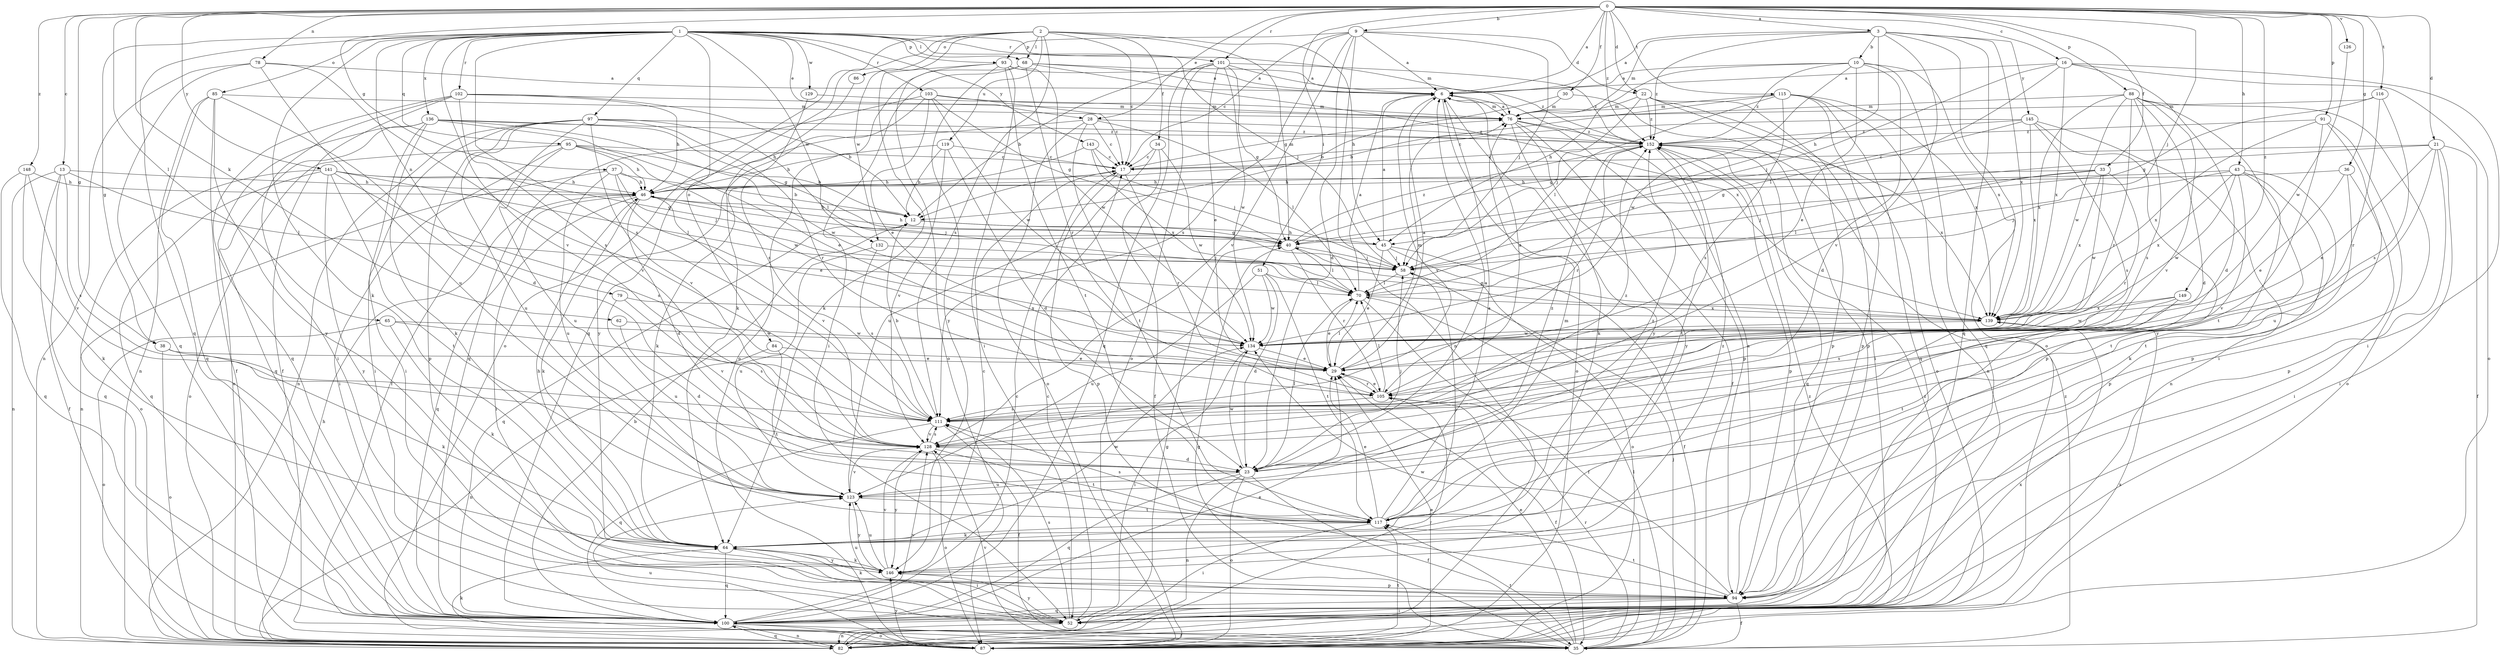 strict digraph  {
0;
1;
2;
3;
6;
9;
10;
12;
13;
16;
17;
21;
22;
23;
28;
29;
30;
33;
34;
35;
36;
37;
38;
40;
43;
45;
46;
51;
52;
58;
62;
64;
65;
68;
70;
76;
78;
79;
82;
84;
85;
86;
87;
88;
91;
93;
94;
95;
97;
100;
101;
102;
103;
105;
111;
115;
116;
117;
119;
123;
126;
128;
129;
132;
134;
136;
139;
141;
143;
145;
146;
148;
149;
152;
0 -> 3  [label=a];
0 -> 6  [label=a];
0 -> 9  [label=b];
0 -> 13  [label=c];
0 -> 16  [label=c];
0 -> 21  [label=d];
0 -> 22  [label=d];
0 -> 28  [label=e];
0 -> 30  [label=f];
0 -> 33  [label=f];
0 -> 36  [label=g];
0 -> 37  [label=g];
0 -> 38  [label=g];
0 -> 43  [label=h];
0 -> 51  [label=i];
0 -> 58  [label=j];
0 -> 62  [label=k];
0 -> 65  [label=l];
0 -> 78  [label=n];
0 -> 88  [label=p];
0 -> 91  [label=p];
0 -> 101  [label=r];
0 -> 115  [label=t];
0 -> 116  [label=t];
0 -> 126  [label=v];
0 -> 141  [label=y];
0 -> 148  [label=z];
0 -> 149  [label=z];
0 -> 152  [label=z];
1 -> 28  [label=e];
1 -> 38  [label=g];
1 -> 58  [label=j];
1 -> 64  [label=k];
1 -> 68  [label=l];
1 -> 76  [label=m];
1 -> 79  [label=n];
1 -> 84  [label=o];
1 -> 85  [label=o];
1 -> 93  [label=p];
1 -> 95  [label=q];
1 -> 97  [label=q];
1 -> 100  [label=q];
1 -> 101  [label=r];
1 -> 102  [label=r];
1 -> 103  [label=r];
1 -> 111  [label=s];
1 -> 128  [label=v];
1 -> 129  [label=w];
1 -> 132  [label=w];
1 -> 136  [label=x];
1 -> 143  [label=y];
2 -> 17  [label=c];
2 -> 34  [label=f];
2 -> 40  [label=g];
2 -> 45  [label=h];
2 -> 68  [label=l];
2 -> 86  [label=o];
2 -> 87  [label=o];
2 -> 100  [label=q];
2 -> 111  [label=s];
2 -> 119  [label=u];
2 -> 132  [label=w];
3 -> 6  [label=a];
3 -> 10  [label=b];
3 -> 45  [label=h];
3 -> 76  [label=m];
3 -> 87  [label=o];
3 -> 100  [label=q];
3 -> 128  [label=v];
3 -> 139  [label=x];
3 -> 145  [label=y];
3 -> 152  [label=z];
6 -> 76  [label=m];
6 -> 87  [label=o];
6 -> 128  [label=v];
6 -> 146  [label=y];
9 -> 6  [label=a];
9 -> 17  [label=c];
9 -> 22  [label=d];
9 -> 23  [label=d];
9 -> 58  [label=j];
9 -> 82  [label=n];
9 -> 93  [label=p];
9 -> 111  [label=s];
9 -> 128  [label=v];
10 -> 6  [label=a];
10 -> 23  [label=d];
10 -> 29  [label=e];
10 -> 45  [label=h];
10 -> 100  [label=q];
10 -> 134  [label=w];
10 -> 139  [label=x];
10 -> 152  [label=z];
12 -> 40  [label=g];
12 -> 45  [label=h];
12 -> 100  [label=q];
13 -> 35  [label=f];
13 -> 46  [label=h];
13 -> 70  [label=l];
13 -> 82  [label=n];
13 -> 100  [label=q];
13 -> 111  [label=s];
16 -> 6  [label=a];
16 -> 23  [label=d];
16 -> 52  [label=i];
16 -> 58  [label=j];
16 -> 70  [label=l];
16 -> 87  [label=o];
16 -> 139  [label=x];
17 -> 46  [label=h];
17 -> 76  [label=m];
17 -> 94  [label=p];
17 -> 105  [label=r];
21 -> 17  [label=c];
21 -> 29  [label=e];
21 -> 35  [label=f];
21 -> 40  [label=g];
21 -> 52  [label=i];
21 -> 94  [label=p];
21 -> 123  [label=u];
22 -> 52  [label=i];
22 -> 58  [label=j];
22 -> 76  [label=m];
22 -> 87  [label=o];
22 -> 94  [label=p];
22 -> 152  [label=z];
23 -> 6  [label=a];
23 -> 35  [label=f];
23 -> 58  [label=j];
23 -> 70  [label=l];
23 -> 82  [label=n];
23 -> 87  [label=o];
23 -> 100  [label=q];
23 -> 123  [label=u];
23 -> 134  [label=w];
23 -> 152  [label=z];
28 -> 17  [label=c];
28 -> 46  [label=h];
28 -> 70  [label=l];
28 -> 87  [label=o];
28 -> 117  [label=t];
28 -> 152  [label=z];
29 -> 6  [label=a];
29 -> 70  [label=l];
29 -> 76  [label=m];
29 -> 105  [label=r];
30 -> 12  [label=b];
30 -> 76  [label=m];
30 -> 94  [label=p];
33 -> 46  [label=h];
33 -> 58  [label=j];
33 -> 70  [label=l];
33 -> 105  [label=r];
33 -> 134  [label=w];
33 -> 139  [label=x];
34 -> 17  [label=c];
34 -> 35  [label=f];
34 -> 123  [label=u];
34 -> 134  [label=w];
35 -> 29  [label=e];
35 -> 40  [label=g];
35 -> 58  [label=j];
35 -> 70  [label=l];
35 -> 105  [label=r];
35 -> 117  [label=t];
35 -> 128  [label=v];
35 -> 152  [label=z];
36 -> 29  [label=e];
36 -> 46  [label=h];
36 -> 52  [label=i];
36 -> 117  [label=t];
37 -> 12  [label=b];
37 -> 29  [label=e];
37 -> 46  [label=h];
37 -> 58  [label=j];
37 -> 82  [label=n];
37 -> 123  [label=u];
38 -> 29  [label=e];
38 -> 64  [label=k];
38 -> 87  [label=o];
40 -> 58  [label=j];
40 -> 70  [label=l];
40 -> 105  [label=r];
40 -> 152  [label=z];
43 -> 46  [label=h];
43 -> 58  [label=j];
43 -> 64  [label=k];
43 -> 94  [label=p];
43 -> 117  [label=t];
43 -> 128  [label=v];
43 -> 134  [label=w];
43 -> 139  [label=x];
45 -> 6  [label=a];
45 -> 29  [label=e];
45 -> 35  [label=f];
45 -> 46  [label=h];
45 -> 58  [label=j];
45 -> 87  [label=o];
46 -> 12  [label=b];
46 -> 23  [label=d];
46 -> 52  [label=i];
46 -> 58  [label=j];
46 -> 64  [label=k];
46 -> 100  [label=q];
46 -> 128  [label=v];
51 -> 23  [label=d];
51 -> 70  [label=l];
51 -> 117  [label=t];
51 -> 123  [label=u];
51 -> 134  [label=w];
52 -> 17  [label=c];
52 -> 82  [label=n];
52 -> 111  [label=s];
52 -> 146  [label=y];
58 -> 70  [label=l];
62 -> 23  [label=d];
62 -> 134  [label=w];
64 -> 46  [label=h];
64 -> 52  [label=i];
64 -> 58  [label=j];
64 -> 100  [label=q];
64 -> 134  [label=w];
64 -> 146  [label=y];
64 -> 152  [label=z];
65 -> 64  [label=k];
65 -> 87  [label=o];
65 -> 111  [label=s];
65 -> 134  [label=w];
68 -> 6  [label=a];
68 -> 52  [label=i];
68 -> 87  [label=o];
68 -> 105  [label=r];
68 -> 139  [label=x];
68 -> 152  [label=z];
70 -> 6  [label=a];
70 -> 29  [label=e];
70 -> 35  [label=f];
70 -> 139  [label=x];
76 -> 6  [label=a];
76 -> 35  [label=f];
76 -> 64  [label=k];
76 -> 94  [label=p];
76 -> 146  [label=y];
76 -> 152  [label=z];
78 -> 6  [label=a];
78 -> 82  [label=n];
78 -> 100  [label=q];
78 -> 111  [label=s];
78 -> 123  [label=u];
79 -> 123  [label=u];
79 -> 128  [label=v];
79 -> 139  [label=x];
82 -> 40  [label=g];
82 -> 100  [label=q];
82 -> 105  [label=r];
82 -> 139  [label=x];
82 -> 152  [label=z];
84 -> 29  [label=e];
84 -> 82  [label=n];
84 -> 117  [label=t];
85 -> 23  [label=d];
85 -> 35  [label=f];
85 -> 76  [label=m];
85 -> 82  [label=n];
85 -> 100  [label=q];
85 -> 146  [label=y];
86 -> 64  [label=k];
87 -> 29  [label=e];
87 -> 46  [label=h];
87 -> 64  [label=k];
87 -> 117  [label=t];
87 -> 123  [label=u];
87 -> 139  [label=x];
87 -> 146  [label=y];
87 -> 152  [label=z];
88 -> 23  [label=d];
88 -> 52  [label=i];
88 -> 76  [label=m];
88 -> 105  [label=r];
88 -> 111  [label=s];
88 -> 128  [label=v];
88 -> 134  [label=w];
88 -> 139  [label=x];
88 -> 146  [label=y];
91 -> 87  [label=o];
91 -> 94  [label=p];
91 -> 117  [label=t];
91 -> 139  [label=x];
91 -> 152  [label=z];
93 -> 6  [label=a];
93 -> 52  [label=i];
93 -> 64  [label=k];
93 -> 87  [label=o];
93 -> 117  [label=t];
93 -> 134  [label=w];
93 -> 146  [label=y];
94 -> 6  [label=a];
94 -> 35  [label=f];
94 -> 52  [label=i];
94 -> 64  [label=k];
94 -> 100  [label=q];
94 -> 117  [label=t];
94 -> 123  [label=u];
94 -> 134  [label=w];
95 -> 12  [label=b];
95 -> 17  [label=c];
95 -> 46  [label=h];
95 -> 52  [label=i];
95 -> 87  [label=o];
95 -> 123  [label=u];
95 -> 134  [label=w];
97 -> 35  [label=f];
97 -> 52  [label=i];
97 -> 70  [label=l];
97 -> 82  [label=n];
97 -> 94  [label=p];
97 -> 105  [label=r];
97 -> 123  [label=u];
97 -> 128  [label=v];
97 -> 152  [label=z];
100 -> 12  [label=b];
100 -> 17  [label=c];
100 -> 29  [label=e];
100 -> 35  [label=f];
100 -> 82  [label=n];
100 -> 87  [label=o];
100 -> 128  [label=v];
101 -> 6  [label=a];
101 -> 12  [label=b];
101 -> 29  [label=e];
101 -> 40  [label=g];
101 -> 87  [label=o];
101 -> 100  [label=q];
101 -> 134  [label=w];
101 -> 152  [label=z];
102 -> 12  [label=b];
102 -> 35  [label=f];
102 -> 46  [label=h];
102 -> 52  [label=i];
102 -> 76  [label=m];
102 -> 100  [label=q];
102 -> 128  [label=v];
103 -> 17  [label=c];
103 -> 29  [label=e];
103 -> 40  [label=g];
103 -> 76  [label=m];
103 -> 100  [label=q];
103 -> 134  [label=w];
103 -> 146  [label=y];
105 -> 6  [label=a];
105 -> 29  [label=e];
105 -> 35  [label=f];
105 -> 70  [label=l];
105 -> 111  [label=s];
111 -> 12  [label=b];
111 -> 35  [label=f];
111 -> 100  [label=q];
111 -> 128  [label=v];
115 -> 12  [label=b];
115 -> 70  [label=l];
115 -> 76  [label=m];
115 -> 82  [label=n];
115 -> 94  [label=p];
115 -> 100  [label=q];
115 -> 111  [label=s];
115 -> 139  [label=x];
116 -> 40  [label=g];
116 -> 76  [label=m];
116 -> 105  [label=r];
116 -> 111  [label=s];
117 -> 6  [label=a];
117 -> 29  [label=e];
117 -> 52  [label=i];
117 -> 64  [label=k];
117 -> 76  [label=m];
117 -> 111  [label=s];
119 -> 12  [label=b];
119 -> 17  [label=c];
119 -> 23  [label=d];
119 -> 46  [label=h];
119 -> 128  [label=v];
123 -> 117  [label=t];
123 -> 128  [label=v];
123 -> 146  [label=y];
123 -> 152  [label=z];
126 -> 134  [label=w];
128 -> 23  [label=d];
128 -> 87  [label=o];
128 -> 111  [label=s];
128 -> 117  [label=t];
128 -> 146  [label=y];
128 -> 152  [label=z];
129 -> 76  [label=m];
129 -> 111  [label=s];
132 -> 58  [label=j];
132 -> 111  [label=s];
132 -> 123  [label=u];
134 -> 29  [label=e];
134 -> 52  [label=i];
136 -> 29  [label=e];
136 -> 40  [label=g];
136 -> 52  [label=i];
136 -> 64  [label=k];
136 -> 87  [label=o];
136 -> 100  [label=q];
136 -> 134  [label=w];
136 -> 152  [label=z];
139 -> 40  [label=g];
139 -> 134  [label=w];
141 -> 40  [label=g];
141 -> 46  [label=h];
141 -> 70  [label=l];
141 -> 87  [label=o];
141 -> 100  [label=q];
141 -> 111  [label=s];
141 -> 117  [label=t];
141 -> 146  [label=y];
143 -> 17  [label=c];
143 -> 58  [label=j];
143 -> 64  [label=k];
143 -> 139  [label=x];
145 -> 17  [label=c];
145 -> 40  [label=g];
145 -> 82  [label=n];
145 -> 94  [label=p];
145 -> 111  [label=s];
145 -> 139  [label=x];
145 -> 152  [label=z];
146 -> 17  [label=c];
146 -> 64  [label=k];
146 -> 94  [label=p];
146 -> 123  [label=u];
146 -> 128  [label=v];
148 -> 46  [label=h];
148 -> 64  [label=k];
148 -> 100  [label=q];
148 -> 128  [label=v];
149 -> 111  [label=s];
149 -> 117  [label=t];
149 -> 134  [label=w];
149 -> 139  [label=x];
152 -> 17  [label=c];
152 -> 94  [label=p];
152 -> 100  [label=q];
152 -> 105  [label=r];
152 -> 117  [label=t];
152 -> 139  [label=x];
}
